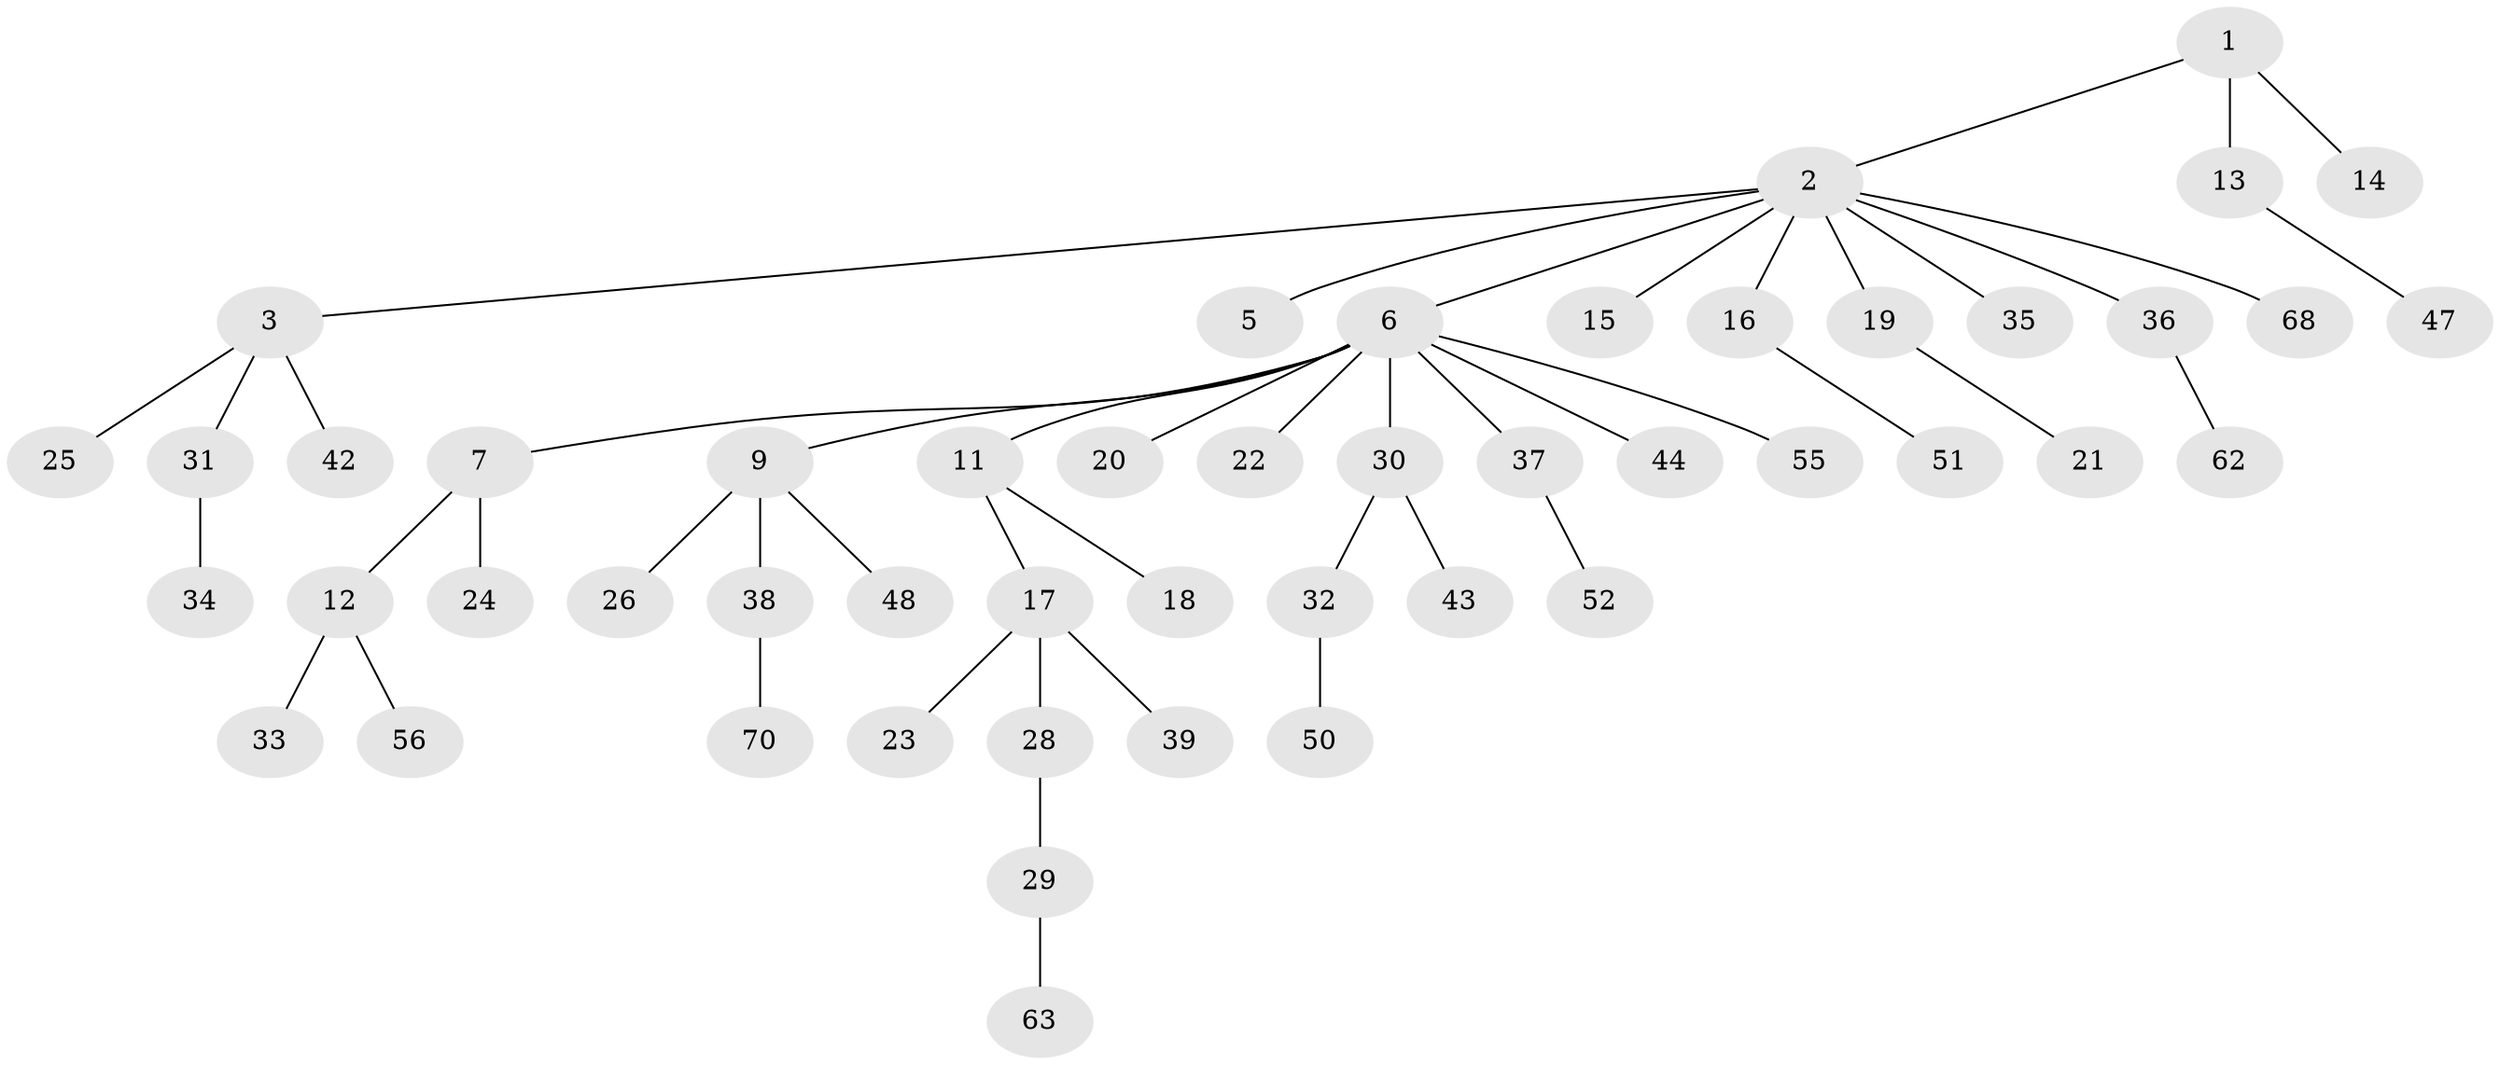 // original degree distribution, {3: 0.15714285714285714, 9: 0.02857142857142857, 4: 0.07142857142857142, 1: 0.5285714285714286, 2: 0.21428571428571427}
// Generated by graph-tools (version 1.1) at 2025/19/03/04/25 18:19:08]
// undirected, 49 vertices, 48 edges
graph export_dot {
graph [start="1"]
  node [color=gray90,style=filled];
  1;
  2 [super="+4"];
  3;
  5;
  6 [super="+8"];
  7;
  9 [super="+10"];
  11;
  12;
  13 [super="+40+58"];
  14 [super="+69"];
  15;
  16;
  17;
  18;
  19;
  20 [super="+54"];
  21;
  22;
  23;
  24;
  25;
  26;
  28;
  29;
  30;
  31;
  32;
  33 [super="+46+45+57"];
  34 [super="+41+66"];
  35;
  36;
  37;
  38 [super="+67"];
  39 [super="+60"];
  42;
  43;
  44 [super="+53"];
  47 [super="+61"];
  48;
  50;
  51;
  52;
  55;
  56;
  62;
  63;
  68;
  70;
  1 -- 2;
  1 -- 13;
  1 -- 14;
  2 -- 3;
  2 -- 15;
  2 -- 16;
  2 -- 19;
  2 -- 35;
  2 -- 36;
  2 -- 68;
  2 -- 5;
  2 -- 6;
  3 -- 25;
  3 -- 31;
  3 -- 42;
  6 -- 7;
  6 -- 9;
  6 -- 11;
  6 -- 20;
  6 -- 37;
  6 -- 44;
  6 -- 55;
  6 -- 30;
  6 -- 22;
  7 -- 12;
  7 -- 24;
  9 -- 26;
  9 -- 48;
  9 -- 38;
  11 -- 17;
  11 -- 18;
  12 -- 33;
  12 -- 56;
  13 -- 47;
  16 -- 51;
  17 -- 23;
  17 -- 28;
  17 -- 39;
  19 -- 21;
  28 -- 29;
  29 -- 63;
  30 -- 32;
  30 -- 43;
  31 -- 34;
  32 -- 50;
  36 -- 62;
  37 -- 52;
  38 -- 70;
}
